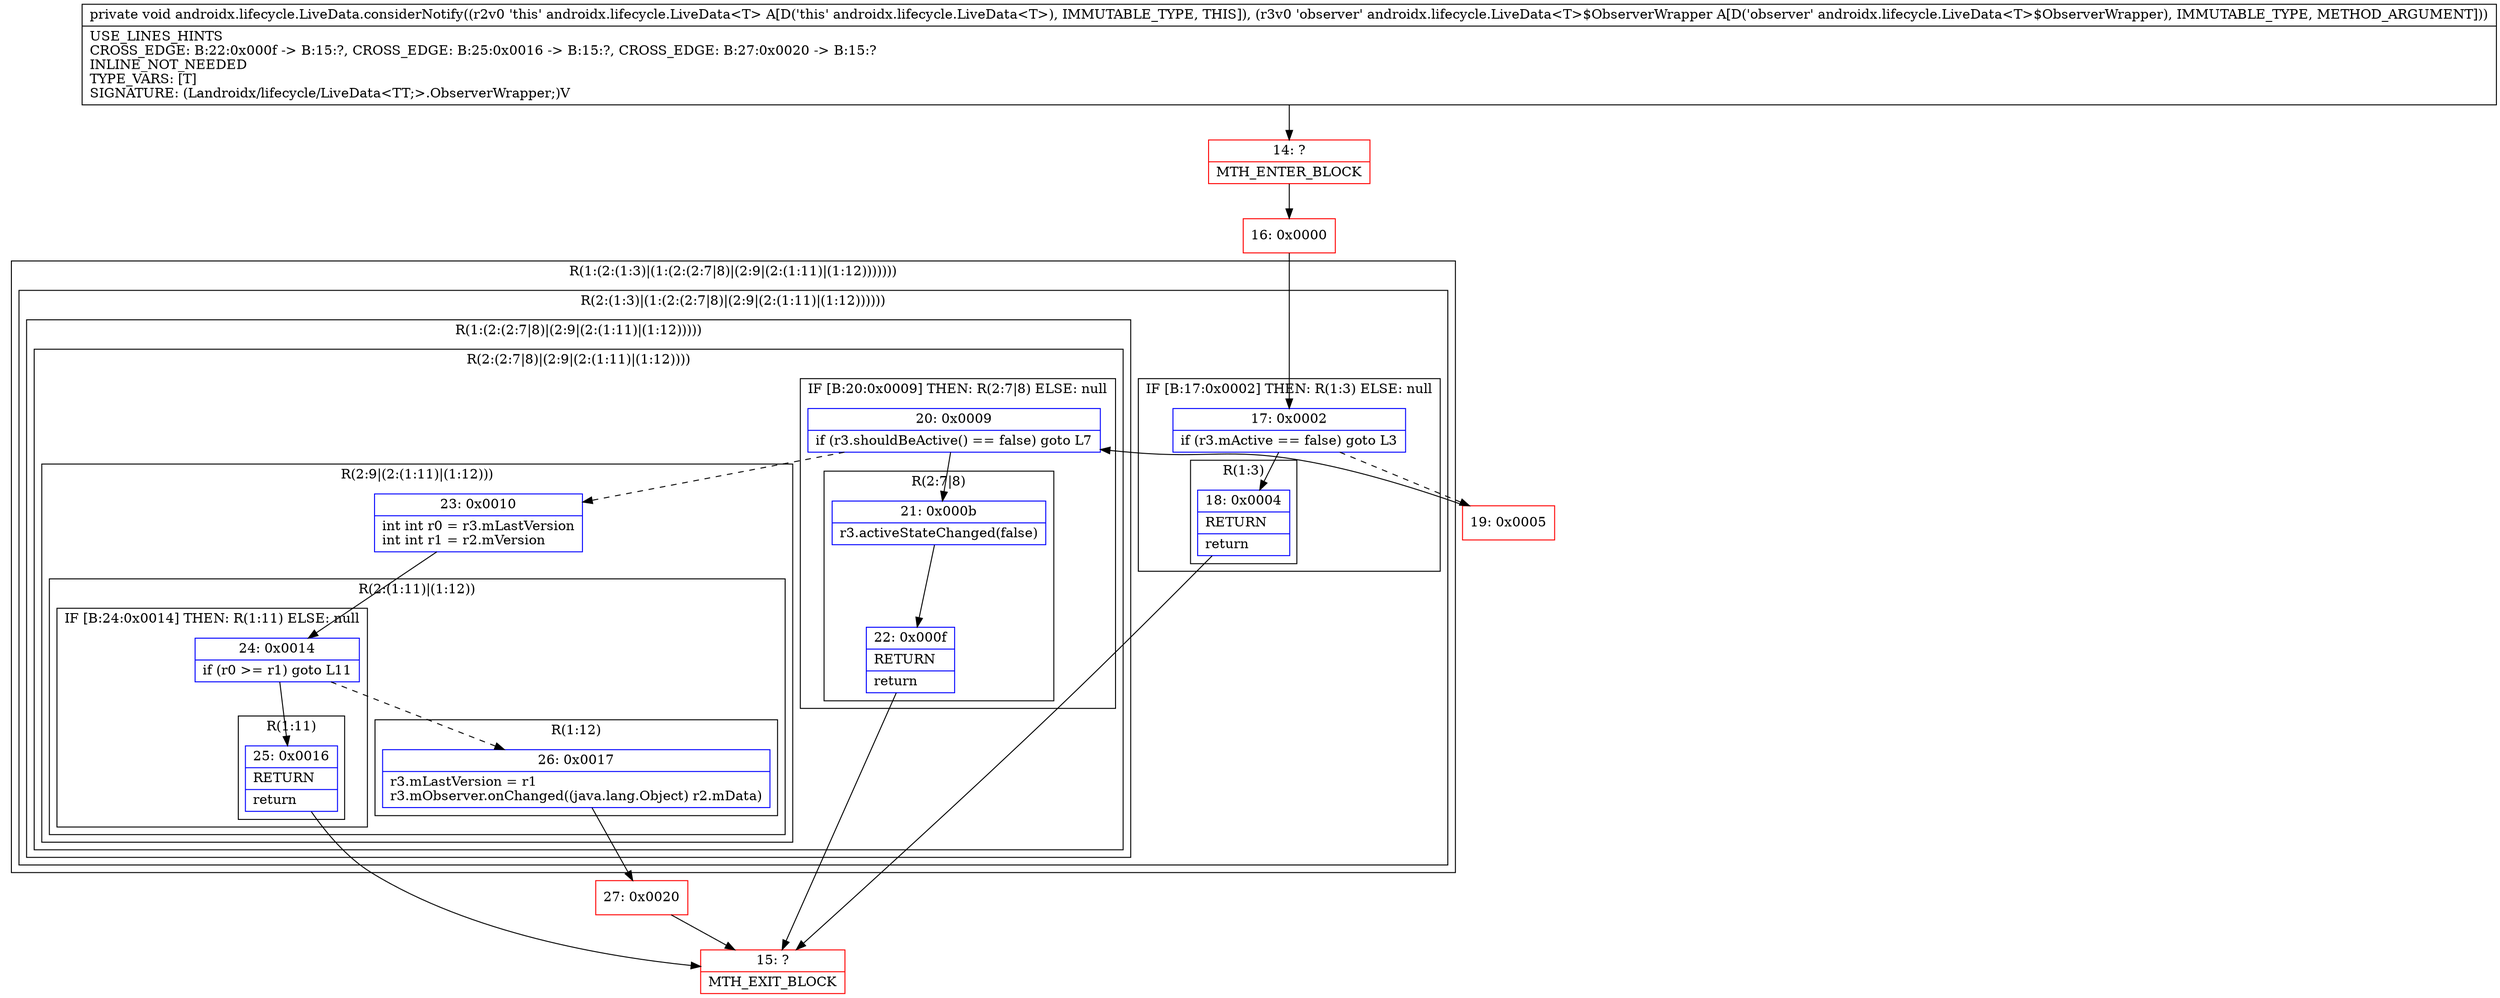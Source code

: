 digraph "CFG forandroidx.lifecycle.LiveData.considerNotify(Landroidx\/lifecycle\/LiveData$ObserverWrapper;)V" {
subgraph cluster_Region_1299577210 {
label = "R(1:(2:(1:3)|(1:(2:(2:7|8)|(2:9|(2:(1:11)|(1:12)))))))";
node [shape=record,color=blue];
subgraph cluster_Region_1710507606 {
label = "R(2:(1:3)|(1:(2:(2:7|8)|(2:9|(2:(1:11)|(1:12))))))";
node [shape=record,color=blue];
subgraph cluster_IfRegion_1692483479 {
label = "IF [B:17:0x0002] THEN: R(1:3) ELSE: null";
node [shape=record,color=blue];
Node_17 [shape=record,label="{17\:\ 0x0002|if (r3.mActive == false) goto L3\l}"];
subgraph cluster_Region_801088864 {
label = "R(1:3)";
node [shape=record,color=blue];
Node_18 [shape=record,label="{18\:\ 0x0004|RETURN\l|return\l}"];
}
}
subgraph cluster_Region_1306732484 {
label = "R(1:(2:(2:7|8)|(2:9|(2:(1:11)|(1:12)))))";
node [shape=record,color=blue];
subgraph cluster_Region_174202584 {
label = "R(2:(2:7|8)|(2:9|(2:(1:11)|(1:12))))";
node [shape=record,color=blue];
subgraph cluster_IfRegion_1737655684 {
label = "IF [B:20:0x0009] THEN: R(2:7|8) ELSE: null";
node [shape=record,color=blue];
Node_20 [shape=record,label="{20\:\ 0x0009|if (r3.shouldBeActive() == false) goto L7\l}"];
subgraph cluster_Region_894740659 {
label = "R(2:7|8)";
node [shape=record,color=blue];
Node_21 [shape=record,label="{21\:\ 0x000b|r3.activeStateChanged(false)\l}"];
Node_22 [shape=record,label="{22\:\ 0x000f|RETURN\l|return\l}"];
}
}
subgraph cluster_Region_861329141 {
label = "R(2:9|(2:(1:11)|(1:12)))";
node [shape=record,color=blue];
Node_23 [shape=record,label="{23\:\ 0x0010|int int r0 = r3.mLastVersion\lint int r1 = r2.mVersion\l}"];
subgraph cluster_Region_1641899226 {
label = "R(2:(1:11)|(1:12))";
node [shape=record,color=blue];
subgraph cluster_IfRegion_822640426 {
label = "IF [B:24:0x0014] THEN: R(1:11) ELSE: null";
node [shape=record,color=blue];
Node_24 [shape=record,label="{24\:\ 0x0014|if (r0 \>= r1) goto L11\l}"];
subgraph cluster_Region_2069050087 {
label = "R(1:11)";
node [shape=record,color=blue];
Node_25 [shape=record,label="{25\:\ 0x0016|RETURN\l|return\l}"];
}
}
subgraph cluster_Region_438828359 {
label = "R(1:12)";
node [shape=record,color=blue];
Node_26 [shape=record,label="{26\:\ 0x0017|r3.mLastVersion = r1\lr3.mObserver.onChanged((java.lang.Object) r2.mData)\l}"];
}
}
}
}
}
}
}
Node_14 [shape=record,color=red,label="{14\:\ ?|MTH_ENTER_BLOCK\l}"];
Node_16 [shape=record,color=red,label="{16\:\ 0x0000}"];
Node_15 [shape=record,color=red,label="{15\:\ ?|MTH_EXIT_BLOCK\l}"];
Node_19 [shape=record,color=red,label="{19\:\ 0x0005}"];
Node_27 [shape=record,color=red,label="{27\:\ 0x0020}"];
MethodNode[shape=record,label="{private void androidx.lifecycle.LiveData.considerNotify((r2v0 'this' androidx.lifecycle.LiveData\<T\> A[D('this' androidx.lifecycle.LiveData\<T\>), IMMUTABLE_TYPE, THIS]), (r3v0 'observer' androidx.lifecycle.LiveData\<T\>$ObserverWrapper A[D('observer' androidx.lifecycle.LiveData\<T\>$ObserverWrapper), IMMUTABLE_TYPE, METHOD_ARGUMENT]))  | USE_LINES_HINTS\lCROSS_EDGE: B:22:0x000f \-\> B:15:?, CROSS_EDGE: B:25:0x0016 \-\> B:15:?, CROSS_EDGE: B:27:0x0020 \-\> B:15:?\lINLINE_NOT_NEEDED\lTYPE_VARS: [T]\lSIGNATURE: (Landroidx\/lifecycle\/LiveData\<TT;\>.ObserverWrapper;)V\l}"];
MethodNode -> Node_14;Node_17 -> Node_18;
Node_17 -> Node_19[style=dashed];
Node_18 -> Node_15;
Node_20 -> Node_21;
Node_20 -> Node_23[style=dashed];
Node_21 -> Node_22;
Node_22 -> Node_15;
Node_23 -> Node_24;
Node_24 -> Node_25;
Node_24 -> Node_26[style=dashed];
Node_25 -> Node_15;
Node_26 -> Node_27;
Node_14 -> Node_16;
Node_16 -> Node_17;
Node_19 -> Node_20;
Node_27 -> Node_15;
}

